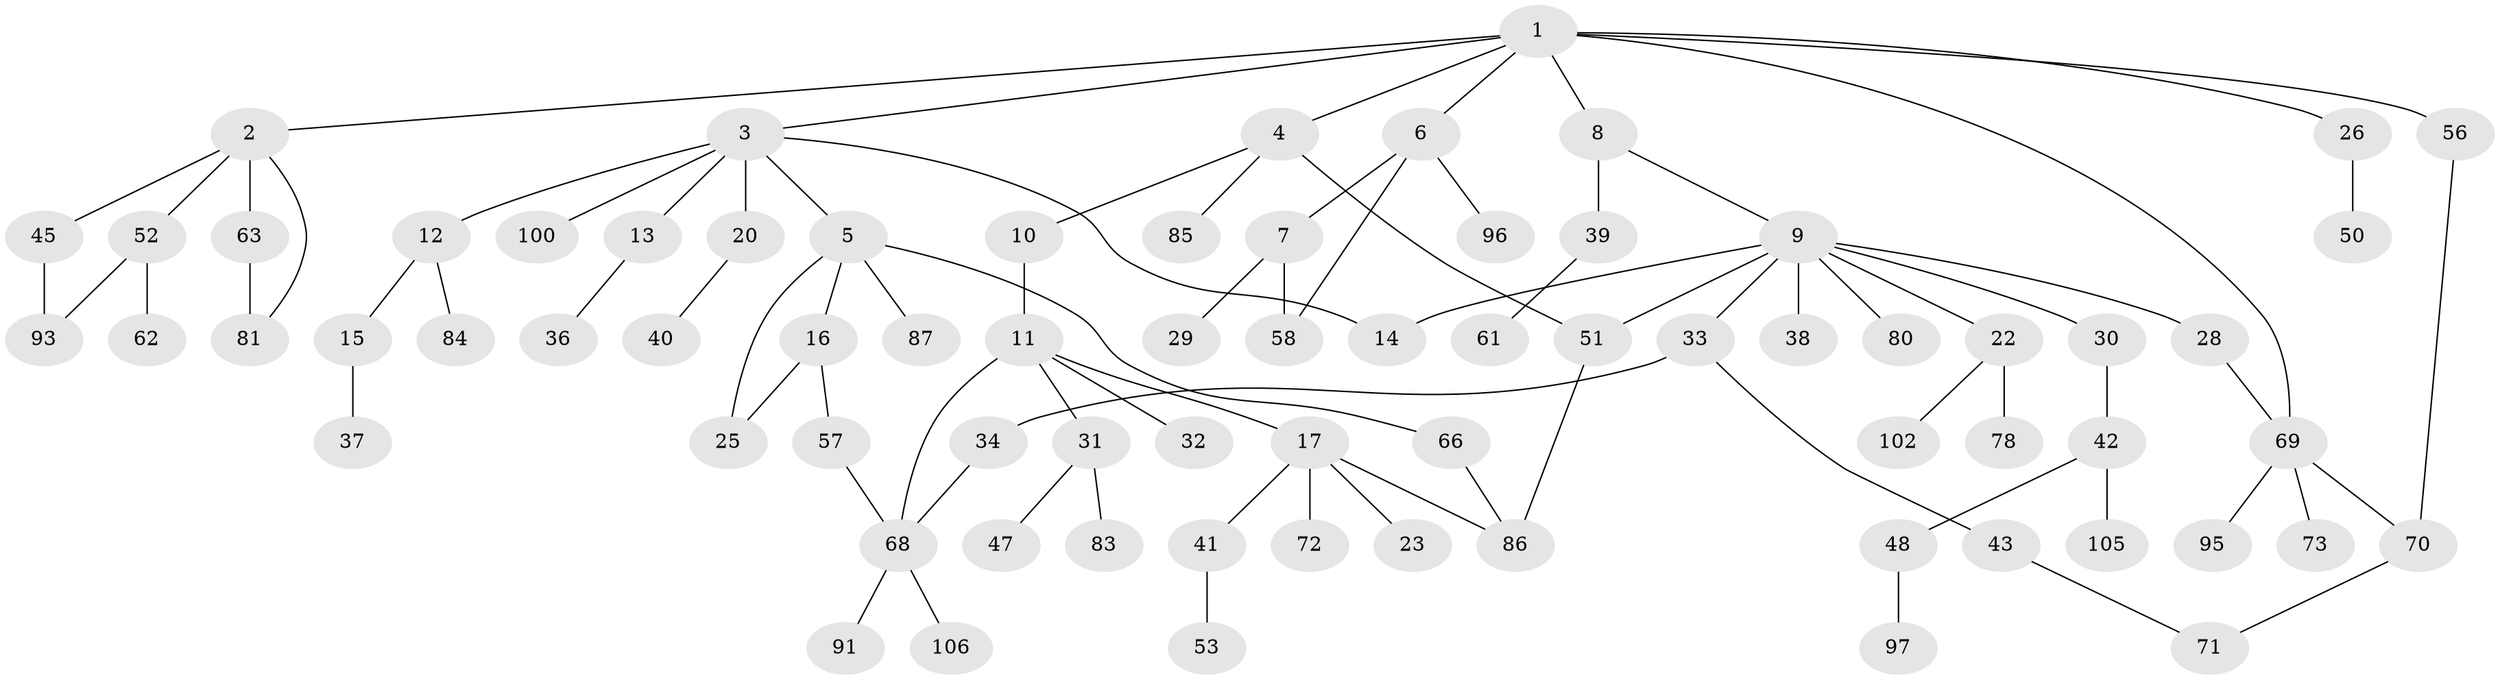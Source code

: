 // original degree distribution, {7: 0.009433962264150943, 5: 0.0660377358490566, 6: 0.018867924528301886, 4: 0.04716981132075472, 3: 0.16981132075471697, 2: 0.330188679245283, 1: 0.3584905660377358}
// Generated by graph-tools (version 1.1) at 2025/10/02/27/25 16:10:55]
// undirected, 74 vertices, 86 edges
graph export_dot {
graph [start="1"]
  node [color=gray90,style=filled];
  1 [super="+19"];
  2 [super="+35"];
  3 [super="+76"];
  4 [super="+98"];
  5 [super="+44"];
  6 [super="+55"];
  7 [super="+59"];
  8 [super="+18"];
  9 [super="+24"];
  10 [super="+67"];
  11;
  12;
  13;
  14 [super="+49"];
  15 [super="+99"];
  16 [super="+46"];
  17 [super="+21"];
  20 [super="+64"];
  22 [super="+27"];
  23 [super="+104"];
  25 [super="+89"];
  26;
  28;
  29;
  30;
  31 [super="+60"];
  32 [super="+82"];
  33;
  34 [super="+101"];
  36;
  37;
  38;
  39;
  40;
  41;
  42 [super="+75"];
  43;
  45;
  47;
  48 [super="+65"];
  50;
  51 [super="+54"];
  52;
  53;
  56;
  57;
  58;
  61;
  62;
  63 [super="+74"];
  66;
  68 [super="+103"];
  69 [super="+77"];
  70 [super="+88"];
  71;
  72 [super="+79"];
  73;
  78;
  80;
  81;
  83 [super="+92"];
  84;
  85;
  86 [super="+90"];
  87;
  91;
  93 [super="+94"];
  95;
  96;
  97;
  100;
  102;
  105;
  106;
  1 -- 2;
  1 -- 3;
  1 -- 4;
  1 -- 6;
  1 -- 8;
  1 -- 69;
  1 -- 56;
  1 -- 26;
  2 -- 45;
  2 -- 63;
  2 -- 81;
  2 -- 52;
  3 -- 5;
  3 -- 12;
  3 -- 13;
  3 -- 20;
  3 -- 100;
  3 -- 14;
  4 -- 10;
  4 -- 51;
  4 -- 85;
  5 -- 16;
  5 -- 25;
  5 -- 66;
  5 -- 87;
  6 -- 7;
  6 -- 96;
  6 -- 58;
  7 -- 29;
  7 -- 58;
  8 -- 9;
  8 -- 39;
  9 -- 14;
  9 -- 22;
  9 -- 28;
  9 -- 30;
  9 -- 80;
  9 -- 33;
  9 -- 51;
  9 -- 38;
  10 -- 11;
  11 -- 17;
  11 -- 31;
  11 -- 32;
  11 -- 68;
  12 -- 15;
  12 -- 84;
  13 -- 36;
  15 -- 37;
  16 -- 25;
  16 -- 57;
  17 -- 23;
  17 -- 41;
  17 -- 72;
  17 -- 86;
  20 -- 40;
  22 -- 78;
  22 -- 102;
  26 -- 50;
  28 -- 69;
  30 -- 42;
  31 -- 47;
  31 -- 83;
  33 -- 34;
  33 -- 43;
  34 -- 68;
  39 -- 61;
  41 -- 53;
  42 -- 48;
  42 -- 105;
  43 -- 71;
  45 -- 93;
  48 -- 97;
  51 -- 86;
  52 -- 62;
  52 -- 93;
  56 -- 70;
  57 -- 68;
  63 -- 81;
  66 -- 86;
  68 -- 91;
  68 -- 106;
  69 -- 73;
  69 -- 95;
  69 -- 70;
  70 -- 71;
}
